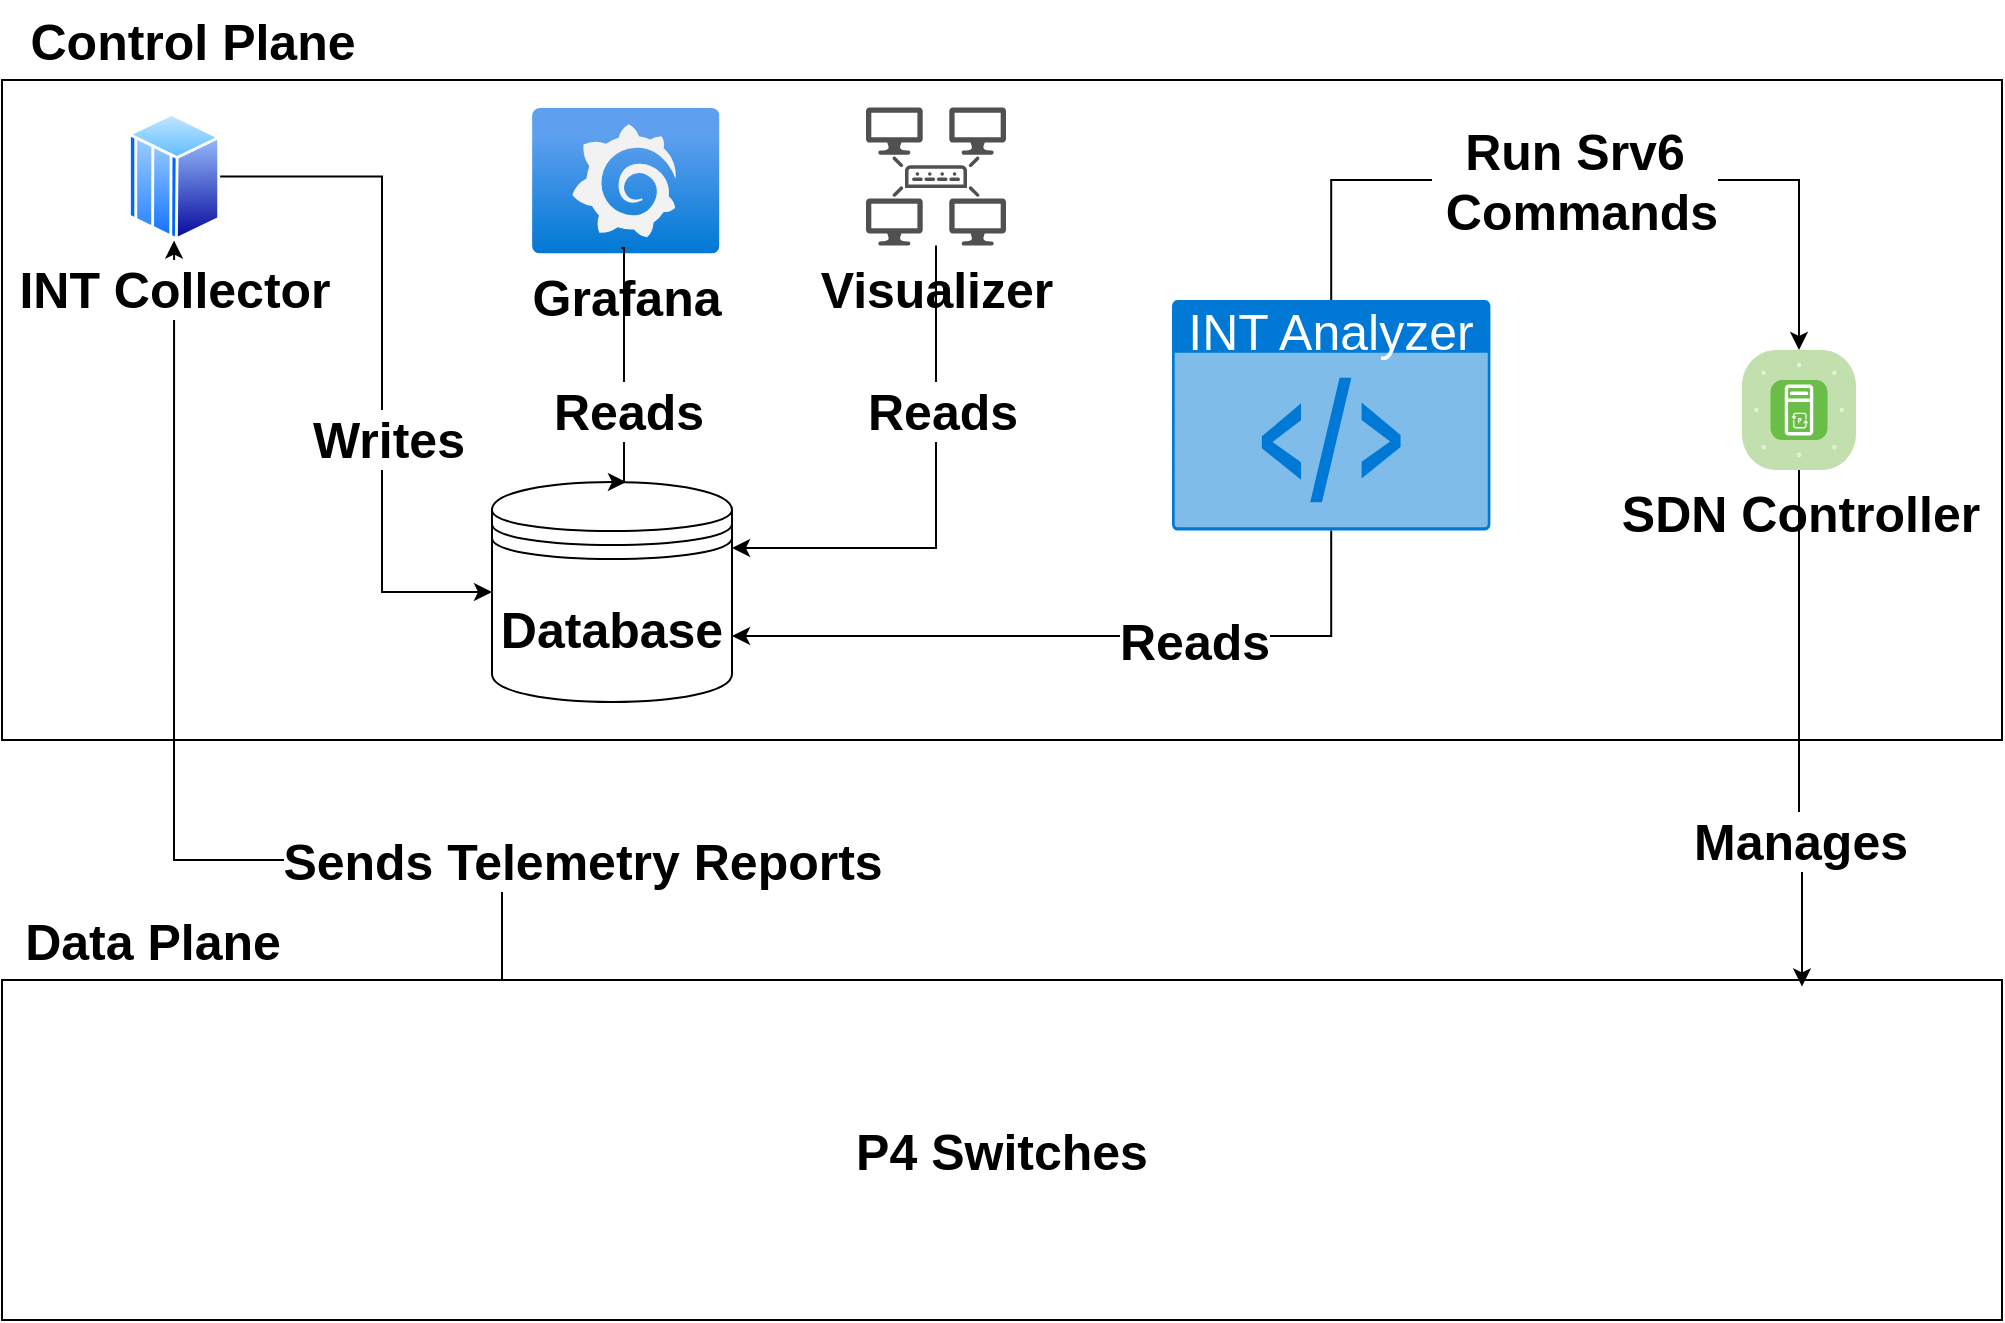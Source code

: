 <mxfile version="26.2.2">
  <diagram name="Página-1" id="VqLqr_oehTiEtZfxVfmn">
    <mxGraphModel dx="2040" dy="1201" grid="1" gridSize="10" guides="1" tooltips="1" connect="1" arrows="1" fold="1" page="1" pageScale="1" pageWidth="827" pageHeight="1169" background="none" math="0" shadow="0">
      <root>
        <mxCell id="0" />
        <mxCell id="1" parent="0" />
        <mxCell id="OZowoA4bBWBgJgyGV1VT-5" value="" style="rounded=0;whiteSpace=wrap;html=1;" vertex="1" parent="1">
          <mxGeometry y="40" width="1000" height="330" as="geometry" />
        </mxCell>
        <mxCell id="yt6BolCJ6O4ZZ3NJw7HE-9" style="edgeStyle=orthogonalEdgeStyle;rounded=0;orthogonalLoop=1;jettySize=auto;html=1;fontSize=25;entryX=0.5;entryY=1;entryDx=0;entryDy=0;exitX=0.25;exitY=0;exitDx=0;exitDy=0;" parent="1" source="OZowoA4bBWBgJgyGV1VT-7" target="yt6BolCJ6O4ZZ3NJw7HE-7" edge="1">
          <mxGeometry relative="1" as="geometry">
            <mxPoint x="-260" y="390" as="sourcePoint" />
            <Array as="points">
              <mxPoint x="250" y="430" />
              <mxPoint x="86" y="430" />
            </Array>
          </mxGeometry>
        </mxCell>
        <mxCell id="OZowoA4bBWBgJgyGV1VT-10" value="&lt;font style=&quot;font-size: 25px;&quot;&gt;&lt;b style=&quot;&quot;&gt;Sends Telemetry Reports&lt;/b&gt;&lt;/font&gt;" style="edgeLabel;html=1;align=center;verticalAlign=middle;resizable=0;points=[];" vertex="1" connectable="0" parent="yt6BolCJ6O4ZZ3NJw7HE-9">
          <mxGeometry x="-0.922" y="2" relative="1" as="geometry">
            <mxPoint x="42" y="-39" as="offset" />
          </mxGeometry>
        </mxCell>
        <mxCell id="yt6BolCJ6O4ZZ3NJw7HE-2" value="&lt;b&gt;SDN Controller&lt;/b&gt;" style="verticalLabelPosition=bottom;sketch=0;html=1;fillColor=#6ABD46;strokeColor=#ffffff;verticalAlign=top;align=center;points=[[0.085,0.085,0],[0.915,0.085,0],[0.915,0.915,0],[0.085,0.915,0],[0.25,0,0],[0.5,0,0],[0.75,0,0],[1,0.25,0],[1,0.5,0],[1,0.75,0],[0.75,1,0],[0.5,1,0],[0.25,1,0],[0,0.75,0],[0,0.5,0],[0,0.25,0]];pointerEvents=1;shape=mxgraph.cisco_safe.compositeIcon;bgIcon=mxgraph.cisco_safe.architecture.generic_appliance;resIcon=mxgraph.cisco_safe.architecture.aci_controller;fontSize=25;" parent="1" vertex="1">
          <mxGeometry x="870" y="175" width="57" height="60" as="geometry" />
        </mxCell>
        <mxCell id="yt6BolCJ6O4ZZ3NJw7HE-4" value="&lt;b&gt;Database&lt;/b&gt;" style="shape=datastore;whiteSpace=wrap;html=1;fontSize=25;" parent="1" vertex="1">
          <mxGeometry x="245" y="241" width="120" height="110" as="geometry" />
        </mxCell>
        <mxCell id="yt6BolCJ6O4ZZ3NJw7HE-5" value="&lt;b&gt;Grafana&lt;/b&gt;" style="aspect=fixed;html=1;points=[];align=center;image;fontSize=25;image=img/lib/azure2/other/Grafana.svg;" parent="1" vertex="1">
          <mxGeometry x="265" y="54" width="93.76" height="72.8" as="geometry" />
        </mxCell>
        <mxCell id="yt6BolCJ6O4ZZ3NJw7HE-8" style="edgeStyle=orthogonalEdgeStyle;rounded=0;orthogonalLoop=1;jettySize=auto;html=1;exitX=1;exitY=0.5;exitDx=0;exitDy=0;entryX=0;entryY=0.5;entryDx=0;entryDy=0;fontSize=25;" parent="1" source="yt6BolCJ6O4ZZ3NJw7HE-7" target="yt6BolCJ6O4ZZ3NJw7HE-4" edge="1">
          <mxGeometry relative="1" as="geometry">
            <mxPoint x="252" y="296.0" as="targetPoint" />
            <Array as="points">
              <mxPoint x="190" y="88" />
              <mxPoint x="190" y="296" />
            </Array>
          </mxGeometry>
        </mxCell>
        <mxCell id="yt6BolCJ6O4ZZ3NJw7HE-15" value="&lt;b&gt;Writes&lt;/b&gt;" style="edgeLabel;html=1;align=center;verticalAlign=middle;resizable=0;points=[];fontSize=25;" parent="yt6BolCJ6O4ZZ3NJw7HE-8" vertex="1" connectable="0">
          <mxGeometry x="0.175" y="2" relative="1" as="geometry">
            <mxPoint x="1" y="9" as="offset" />
          </mxGeometry>
        </mxCell>
        <mxCell id="yt6BolCJ6O4ZZ3NJw7HE-7" value="&lt;b&gt;INT Collector&lt;/b&gt;" style="aspect=fixed;perimeter=ellipsePerimeter;html=1;align=center;shadow=0;dashed=0;spacingTop=3;image;image=img/lib/active_directory/mainframe_host.svg;fontSize=25;" parent="1" vertex="1">
          <mxGeometry x="63" y="56.3" width="46.08" height="64" as="geometry" />
        </mxCell>
        <mxCell id="p_7pogcTV9KLCBR6zQ41-3" value="&lt;b&gt;Reads&lt;/b&gt;" style="edgeStyle=orthogonalEdgeStyle;rounded=0;orthogonalLoop=1;jettySize=auto;html=1;exitX=0.5;exitY=1;exitDx=0;exitDy=0;exitPerimeter=0;fontSize=25;entryX=1;entryY=0.7;entryDx=0;entryDy=0;" parent="1" source="p_7pogcTV9KLCBR6zQ41-1" target="yt6BolCJ6O4ZZ3NJw7HE-4" edge="1">
          <mxGeometry x="-0.306" y="2" relative="1" as="geometry">
            <Array as="points">
              <mxPoint x="665" y="318" />
            </Array>
            <mxPoint x="-440" y="421" as="targetPoint" />
            <mxPoint x="1" as="offset" />
          </mxGeometry>
        </mxCell>
        <mxCell id="p_7pogcTV9KLCBR6zQ41-1" value="INT Analyzer" style="html=1;whiteSpace=wrap;strokeColor=none;fillColor=#0079D6;labelPosition=center;verticalLabelPosition=middle;verticalAlign=top;align=center;fontSize=25;outlineConnect=0;spacingTop=-6;fontColor=#FFFFFF;sketch=0;shape=mxgraph.sitemap.script;" parent="1" vertex="1">
          <mxGeometry x="585" y="150" width="159.2" height="115.25" as="geometry" />
        </mxCell>
        <mxCell id="p_7pogcTV9KLCBR6zQ41-4" value="&lt;b&gt;Run Srv6&lt;/b&gt;&lt;div&gt;&lt;b&gt;&amp;nbsp;Commands&lt;/b&gt;&lt;/div&gt;" style="edgeStyle=orthogonalEdgeStyle;rounded=0;orthogonalLoop=1;jettySize=auto;html=1;exitX=0.5;exitY=0;exitDx=0;exitDy=0;exitPerimeter=0;entryX=0.5;entryY=0;entryDx=0;entryDy=0;entryPerimeter=0;fontSize=25;" parent="1" source="p_7pogcTV9KLCBR6zQ41-1" target="yt6BolCJ6O4ZZ3NJw7HE-2" edge="1">
          <mxGeometry x="-0.044" relative="1" as="geometry">
            <mxPoint x="643.6" y="132" as="sourcePoint" />
            <mxPoint x="998.5" y="157" as="targetPoint" />
            <Array as="points">
              <mxPoint x="665" y="90" />
              <mxPoint x="898" y="90" />
            </Array>
            <mxPoint as="offset" />
          </mxGeometry>
        </mxCell>
        <mxCell id="p_7pogcTV9KLCBR6zQ41-6" value="&lt;font style=&quot;font-size: 25px;&quot;&gt;&lt;b&gt;Visualizer&lt;/b&gt;&lt;/font&gt;" style="sketch=0;pointerEvents=1;shadow=0;dashed=0;html=1;strokeColor=none;fillColor=#505050;labelPosition=center;verticalLabelPosition=bottom;verticalAlign=top;outlineConnect=0;align=center;shape=mxgraph.office.servers.topology_builder;fontSize=25;" parent="1" vertex="1">
          <mxGeometry x="432" y="53.8" width="70" height="69" as="geometry" />
        </mxCell>
        <mxCell id="OZowoA4bBWBgJgyGV1VT-7" value="&lt;b&gt;&lt;font style=&quot;font-size: 25px;&quot;&gt;P4 Switches&lt;/font&gt;&lt;/b&gt;" style="rounded=0;whiteSpace=wrap;html=1;" vertex="1" parent="1">
          <mxGeometry y="490" width="1000" height="170" as="geometry" />
        </mxCell>
        <mxCell id="OZowoA4bBWBgJgyGV1VT-9" value="&lt;b&gt;&lt;font style=&quot;font-size: 25px;&quot;&gt;Control Plane&lt;/font&gt;&lt;/b&gt;" style="text;html=1;align=center;verticalAlign=middle;resizable=0;points=[];autosize=1;strokeColor=none;fillColor=none;fontSize=18;" vertex="1" parent="1">
          <mxGeometry width="190" height="40" as="geometry" />
        </mxCell>
        <mxCell id="OZowoA4bBWBgJgyGV1VT-11" value="&lt;b&gt;&lt;font style=&quot;font-size: 25px;&quot;&gt;Manages&lt;/font&gt;&lt;/b&gt;" style="edgeStyle=orthogonalEdgeStyle;rounded=0;orthogonalLoop=1;jettySize=auto;html=1;exitX=0.5;exitY=1;exitDx=0;exitDy=0;exitPerimeter=0;entryX=0.9;entryY=0.019;entryDx=0;entryDy=0;entryPerimeter=0;" edge="1" parent="1" source="yt6BolCJ6O4ZZ3NJw7HE-2" target="OZowoA4bBWBgJgyGV1VT-7">
          <mxGeometry x="0.425" relative="1" as="geometry">
            <mxPoint x="1303.5" y="260" as="sourcePoint" />
            <mxPoint x="1308.0" y="515.51" as="targetPoint" />
            <Array as="points">
              <mxPoint x="898" y="430" />
              <mxPoint x="900" y="430" />
            </Array>
            <mxPoint as="offset" />
          </mxGeometry>
        </mxCell>
        <mxCell id="OZowoA4bBWBgJgyGV1VT-12" value="&lt;b&gt;&lt;font style=&quot;font-size: 25px;&quot;&gt;Data Plane&lt;/font&gt;&lt;/b&gt;" style="text;html=1;align=center;verticalAlign=middle;resizable=0;points=[];autosize=1;strokeColor=none;fillColor=none;fontSize=18;" vertex="1" parent="1">
          <mxGeometry y="450" width="150" height="40" as="geometry" />
        </mxCell>
        <mxCell id="p_7pogcTV9KLCBR6zQ41-7" style="edgeStyle=orthogonalEdgeStyle;rounded=0;orthogonalLoop=1;jettySize=auto;html=1;entryX=1;entryY=0.3;entryDx=0;entryDy=0;fontSize=25;" parent="1" source="p_7pogcTV9KLCBR6zQ41-6" target="yt6BolCJ6O4ZZ3NJw7HE-4" edge="1">
          <mxGeometry relative="1" as="geometry">
            <Array as="points">
              <mxPoint x="467" y="274" />
            </Array>
            <mxPoint x="377" y="274" as="targetPoint" />
          </mxGeometry>
        </mxCell>
        <mxCell id="6R4ueeL0Bs8kGJtLsEFX-3" value="&lt;font style=&quot;font-size: 25px;&quot;&gt;&lt;b&gt;Reads&lt;/b&gt;&lt;/font&gt;" style="edgeLabel;html=1;align=center;verticalAlign=middle;resizable=0;points=[];fontSize=25;fontFamily=Helvetica;" parent="p_7pogcTV9KLCBR6zQ41-7" vertex="1" connectable="0">
          <mxGeometry x="0.169" y="-1" relative="1" as="geometry">
            <mxPoint x="4" y="-66" as="offset" />
          </mxGeometry>
        </mxCell>
        <mxCell id="yt6BolCJ6O4ZZ3NJw7HE-13" style="edgeStyle=orthogonalEdgeStyle;rounded=0;orthogonalLoop=1;jettySize=auto;html=1;fontSize=25;exitX=0.477;exitY=0.961;exitDx=0;exitDy=0;exitPerimeter=0;entryX=0.5;entryY=0;entryDx=0;entryDy=0;" parent="1" source="yt6BolCJ6O4ZZ3NJw7HE-5" edge="1">
          <mxGeometry relative="1" as="geometry">
            <Array as="points">
              <mxPoint x="311" y="241" />
            </Array>
            <mxPoint x="312" y="241" as="targetPoint" />
          </mxGeometry>
        </mxCell>
        <mxCell id="yt6BolCJ6O4ZZ3NJw7HE-14" value="&lt;b&gt;Reads&lt;/b&gt;" style="edgeLabel;html=1;align=center;verticalAlign=middle;resizable=0;points=[];fontSize=25;" parent="yt6BolCJ6O4ZZ3NJw7HE-13" vertex="1" connectable="0">
          <mxGeometry x="0.143" y="3" relative="1" as="geometry">
            <mxPoint x="-1" y="14" as="offset" />
          </mxGeometry>
        </mxCell>
      </root>
    </mxGraphModel>
  </diagram>
</mxfile>
